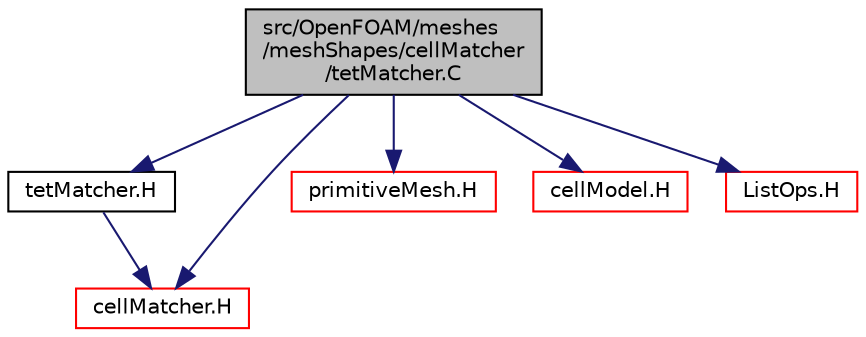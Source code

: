 digraph "src/OpenFOAM/meshes/meshShapes/cellMatcher/tetMatcher.C"
{
  bgcolor="transparent";
  edge [fontname="Helvetica",fontsize="10",labelfontname="Helvetica",labelfontsize="10"];
  node [fontname="Helvetica",fontsize="10",shape=record];
  Node1 [label="src/OpenFOAM/meshes\l/meshShapes/cellMatcher\l/tetMatcher.C",height=0.2,width=0.4,color="black", fillcolor="grey75", style="filled" fontcolor="black"];
  Node1 -> Node2 [color="midnightblue",fontsize="10",style="solid",fontname="Helvetica"];
  Node2 [label="tetMatcher.H",height=0.2,width=0.4,color="black",URL="$tetMatcher_8H.html"];
  Node2 -> Node3 [color="midnightblue",fontsize="10",style="solid",fontname="Helvetica"];
  Node3 [label="cellMatcher.H",height=0.2,width=0.4,color="red",URL="$cellMatcher_8H.html"];
  Node1 -> Node3 [color="midnightblue",fontsize="10",style="solid",fontname="Helvetica"];
  Node1 -> Node4 [color="midnightblue",fontsize="10",style="solid",fontname="Helvetica"];
  Node4 [label="primitiveMesh.H",height=0.2,width=0.4,color="red",URL="$primitiveMesh_8H.html"];
  Node1 -> Node5 [color="midnightblue",fontsize="10",style="solid",fontname="Helvetica"];
  Node5 [label="cellModel.H",height=0.2,width=0.4,color="red",URL="$cellModel_8H.html"];
  Node1 -> Node6 [color="midnightblue",fontsize="10",style="solid",fontname="Helvetica"];
  Node6 [label="ListOps.H",height=0.2,width=0.4,color="red",URL="$ListOps_8H.html",tooltip="Various functions to operate on Lists. "];
}
